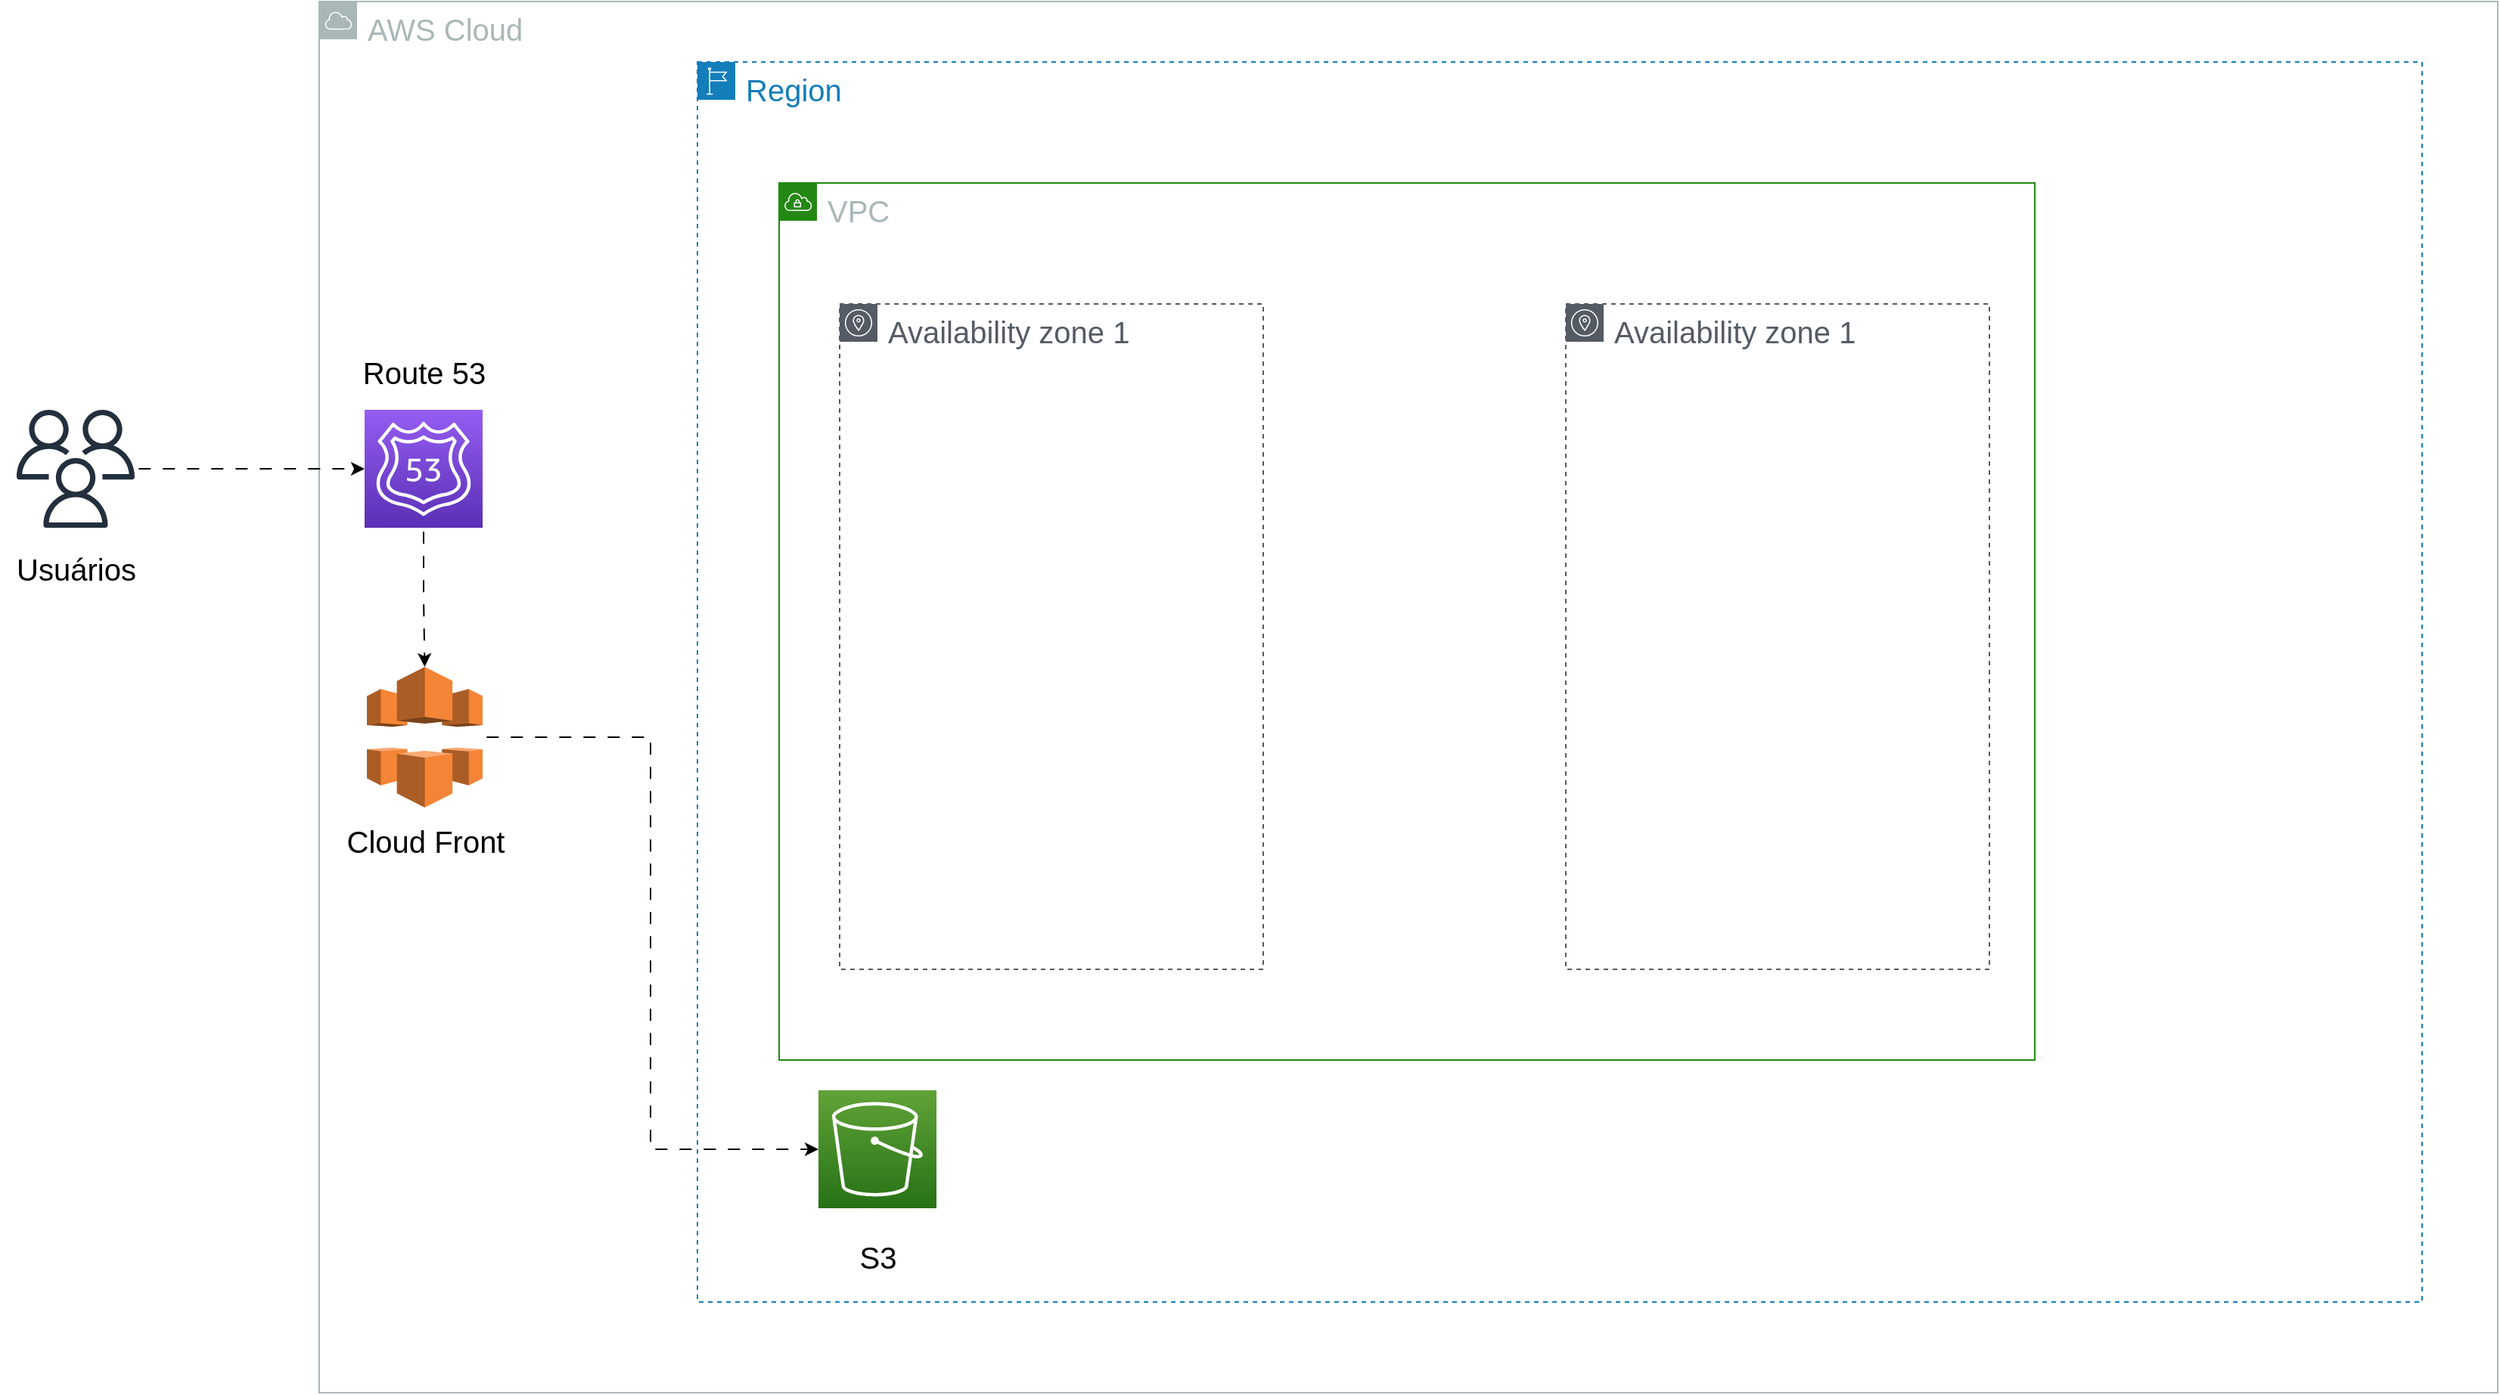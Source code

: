 <mxfile version="21.6.8" type="github">
  <diagram name="Página-1" id="S4Ng6sy4v_VP5n4DA7yU">
    <mxGraphModel dx="2025" dy="1051" grid="1" gridSize="10" guides="1" tooltips="1" connect="1" arrows="1" fold="1" page="1" pageScale="1" pageWidth="827" pageHeight="1169" math="0" shadow="0">
      <root>
        <mxCell id="0" />
        <mxCell id="1" parent="0" />
        <mxCell id="KZ8pKwrmmVnX2DzzceFr-1" value="AWS Cloud" style="sketch=0;outlineConnect=0;gradientColor=none;html=1;whiteSpace=wrap;fontSize=20;fontStyle=0;shape=mxgraph.aws4.group;grIcon=mxgraph.aws4.group_aws_cloud;strokeColor=#AAB7B8;fillColor=none;verticalAlign=top;align=left;spacingLeft=30;fontColor=#AAB7B8;dashed=0;" vertex="1" parent="1">
          <mxGeometry x="260" y="80" width="1440" height="920" as="geometry" />
        </mxCell>
        <mxCell id="KZ8pKwrmmVnX2DzzceFr-12" value="Region" style="points=[[0,0],[0.25,0],[0.5,0],[0.75,0],[1,0],[1,0.25],[1,0.5],[1,0.75],[1,1],[0.75,1],[0.5,1],[0.25,1],[0,1],[0,0.75],[0,0.5],[0,0.25]];outlineConnect=0;gradientColor=none;html=1;whiteSpace=wrap;fontSize=20;fontStyle=0;container=1;pointerEvents=0;collapsible=0;recursiveResize=0;shape=mxgraph.aws4.group;grIcon=mxgraph.aws4.group_region;strokeColor=#147EBA;fillColor=none;verticalAlign=top;align=left;spacingLeft=30;fontColor=#147EBA;dashed=1;" vertex="1" parent="1">
          <mxGeometry x="510" y="120" width="1140" height="820" as="geometry" />
        </mxCell>
        <mxCell id="KZ8pKwrmmVnX2DzzceFr-2" value="VPC" style="points=[[0,0],[0.25,0],[0.5,0],[0.75,0],[1,0],[1,0.25],[1,0.5],[1,0.75],[1,1],[0.75,1],[0.5,1],[0.25,1],[0,1],[0,0.75],[0,0.5],[0,0.25]];outlineConnect=0;gradientColor=none;html=1;whiteSpace=wrap;fontSize=20;fontStyle=0;container=1;pointerEvents=0;collapsible=0;recursiveResize=0;shape=mxgraph.aws4.group;grIcon=mxgraph.aws4.group_vpc;strokeColor=#248814;fillColor=none;verticalAlign=top;align=left;spacingLeft=30;fontColor=#AAB7B8;dashed=0;" vertex="1" parent="KZ8pKwrmmVnX2DzzceFr-12">
          <mxGeometry x="54" y="80" width="830" height="580" as="geometry" />
        </mxCell>
        <mxCell id="KZ8pKwrmmVnX2DzzceFr-8" value="Availability zone 1" style="sketch=0;outlineConnect=0;gradientColor=none;html=1;whiteSpace=wrap;fontSize=20;fontStyle=0;shape=mxgraph.aws4.group;grIcon=mxgraph.aws4.group_availability_zone;strokeColor=#545B64;fillColor=none;verticalAlign=top;align=left;spacingLeft=30;fontColor=#545B64;dashed=1;" vertex="1" parent="KZ8pKwrmmVnX2DzzceFr-2">
          <mxGeometry x="40" y="80" width="280" height="440" as="geometry" />
        </mxCell>
        <mxCell id="KZ8pKwrmmVnX2DzzceFr-11" value="Availability zone 1" style="sketch=0;outlineConnect=0;gradientColor=none;html=1;whiteSpace=wrap;fontSize=20;fontStyle=0;shape=mxgraph.aws4.group;grIcon=mxgraph.aws4.group_availability_zone;strokeColor=#545B64;fillColor=none;verticalAlign=top;align=left;spacingLeft=30;fontColor=#545B64;dashed=1;container=0;" vertex="1" parent="KZ8pKwrmmVnX2DzzceFr-2">
          <mxGeometry x="520" y="80" width="280" height="440" as="geometry" />
        </mxCell>
        <mxCell id="KZ8pKwrmmVnX2DzzceFr-26" style="edgeStyle=orthogonalEdgeStyle;rounded=0;orthogonalLoop=1;jettySize=auto;html=1;entryX=0;entryY=0.5;entryDx=0;entryDy=0;entryPerimeter=0;flowAnimation=1;" edge="1" parent="1" source="KZ8pKwrmmVnX2DzzceFr-20" target="KZ8pKwrmmVnX2DzzceFr-23">
          <mxGeometry relative="1" as="geometry" />
        </mxCell>
        <mxCell id="KZ8pKwrmmVnX2DzzceFr-20" value="" style="sketch=0;outlineConnect=0;fontColor=#232F3E;gradientColor=none;fillColor=#232F3D;strokeColor=none;dashed=0;verticalLabelPosition=bottom;verticalAlign=top;align=center;html=1;fontSize=12;fontStyle=0;aspect=fixed;pointerEvents=1;shape=mxgraph.aws4.users;" vertex="1" parent="1">
          <mxGeometry x="60" y="350" width="78" height="78" as="geometry" />
        </mxCell>
        <mxCell id="KZ8pKwrmmVnX2DzzceFr-21" value="Usuários" style="text;html=1;align=center;verticalAlign=middle;resizable=0;points=[];autosize=1;strokeColor=none;fillColor=none;fontSize=20;" vertex="1" parent="1">
          <mxGeometry x="49" y="435" width="100" height="40" as="geometry" />
        </mxCell>
        <mxCell id="KZ8pKwrmmVnX2DzzceFr-16" value="" style="sketch=0;points=[[0,0,0],[0.25,0,0],[0.5,0,0],[0.75,0,0],[1,0,0],[0,1,0],[0.25,1,0],[0.5,1,0],[0.75,1,0],[1,1,0],[0,0.25,0],[0,0.5,0],[0,0.75,0],[1,0.25,0],[1,0.5,0],[1,0.75,0]];outlineConnect=0;fontColor=#232F3E;gradientColor=#60A337;gradientDirection=north;fillColor=#277116;strokeColor=#ffffff;dashed=0;verticalLabelPosition=bottom;verticalAlign=top;align=center;html=1;fontSize=12;fontStyle=0;aspect=fixed;shape=mxgraph.aws4.resourceIcon;resIcon=mxgraph.aws4.s3;" vertex="1" parent="1">
          <mxGeometry x="590" y="800" width="78" height="78" as="geometry" />
        </mxCell>
        <mxCell id="KZ8pKwrmmVnX2DzzceFr-27" style="edgeStyle=orthogonalEdgeStyle;rounded=0;orthogonalLoop=1;jettySize=auto;html=1;exitX=0.5;exitY=1;exitDx=0;exitDy=0;exitPerimeter=0;flowAnimation=1;" edge="1" parent="1" source="KZ8pKwrmmVnX2DzzceFr-23" target="KZ8pKwrmmVnX2DzzceFr-25">
          <mxGeometry relative="1" as="geometry" />
        </mxCell>
        <mxCell id="KZ8pKwrmmVnX2DzzceFr-23" value="" style="sketch=0;points=[[0,0,0],[0.25,0,0],[0.5,0,0],[0.75,0,0],[1,0,0],[0,1,0],[0.25,1,0],[0.5,1,0],[0.75,1,0],[1,1,0],[0,0.25,0],[0,0.5,0],[0,0.75,0],[1,0.25,0],[1,0.5,0],[1,0.75,0]];outlineConnect=0;fontColor=#232F3E;gradientColor=#945DF2;gradientDirection=north;fillColor=#5A30B5;strokeColor=#ffffff;dashed=0;verticalLabelPosition=bottom;verticalAlign=top;align=center;html=1;fontSize=12;fontStyle=0;aspect=fixed;shape=mxgraph.aws4.resourceIcon;resIcon=mxgraph.aws4.route_53;" vertex="1" parent="1">
          <mxGeometry x="290" y="350" width="78" height="78" as="geometry" />
        </mxCell>
        <mxCell id="KZ8pKwrmmVnX2DzzceFr-24" value="Route 53" style="text;html=1;align=center;verticalAlign=middle;resizable=0;points=[];autosize=1;strokeColor=none;fillColor=none;fontSize=20;" vertex="1" parent="1">
          <mxGeometry x="279" y="305" width="100" height="40" as="geometry" />
        </mxCell>
        <mxCell id="KZ8pKwrmmVnX2DzzceFr-28" style="edgeStyle=orthogonalEdgeStyle;rounded=0;orthogonalLoop=1;jettySize=auto;html=1;exitX=1;exitY=0.5;exitDx=0;exitDy=0;exitPerimeter=0;entryX=0;entryY=0.5;entryDx=0;entryDy=0;entryPerimeter=0;flowAnimation=1;" edge="1" parent="1" source="KZ8pKwrmmVnX2DzzceFr-25" target="KZ8pKwrmmVnX2DzzceFr-16">
          <mxGeometry relative="1" as="geometry" />
        </mxCell>
        <mxCell id="KZ8pKwrmmVnX2DzzceFr-25" value="" style="outlineConnect=0;dashed=0;verticalLabelPosition=bottom;verticalAlign=top;align=center;html=1;shape=mxgraph.aws3.cloudfront;fillColor=#F58536;gradientColor=none;" vertex="1" parent="1">
          <mxGeometry x="291.5" y="520" width="76.5" height="93" as="geometry" />
        </mxCell>
        <mxCell id="KZ8pKwrmmVnX2DzzceFr-29" value="Cloud Front" style="text;html=1;align=center;verticalAlign=middle;resizable=0;points=[];autosize=1;strokeColor=none;fillColor=none;fontSize=20;" vertex="1" parent="1">
          <mxGeometry x="264.75" y="615" width="130" height="40" as="geometry" />
        </mxCell>
        <mxCell id="KZ8pKwrmmVnX2DzzceFr-30" value="S3" style="text;html=1;align=center;verticalAlign=middle;resizable=0;points=[];autosize=1;strokeColor=none;fillColor=none;fontSize=20;" vertex="1" parent="1">
          <mxGeometry x="604" y="890" width="50" height="40" as="geometry" />
        </mxCell>
      </root>
    </mxGraphModel>
  </diagram>
</mxfile>
